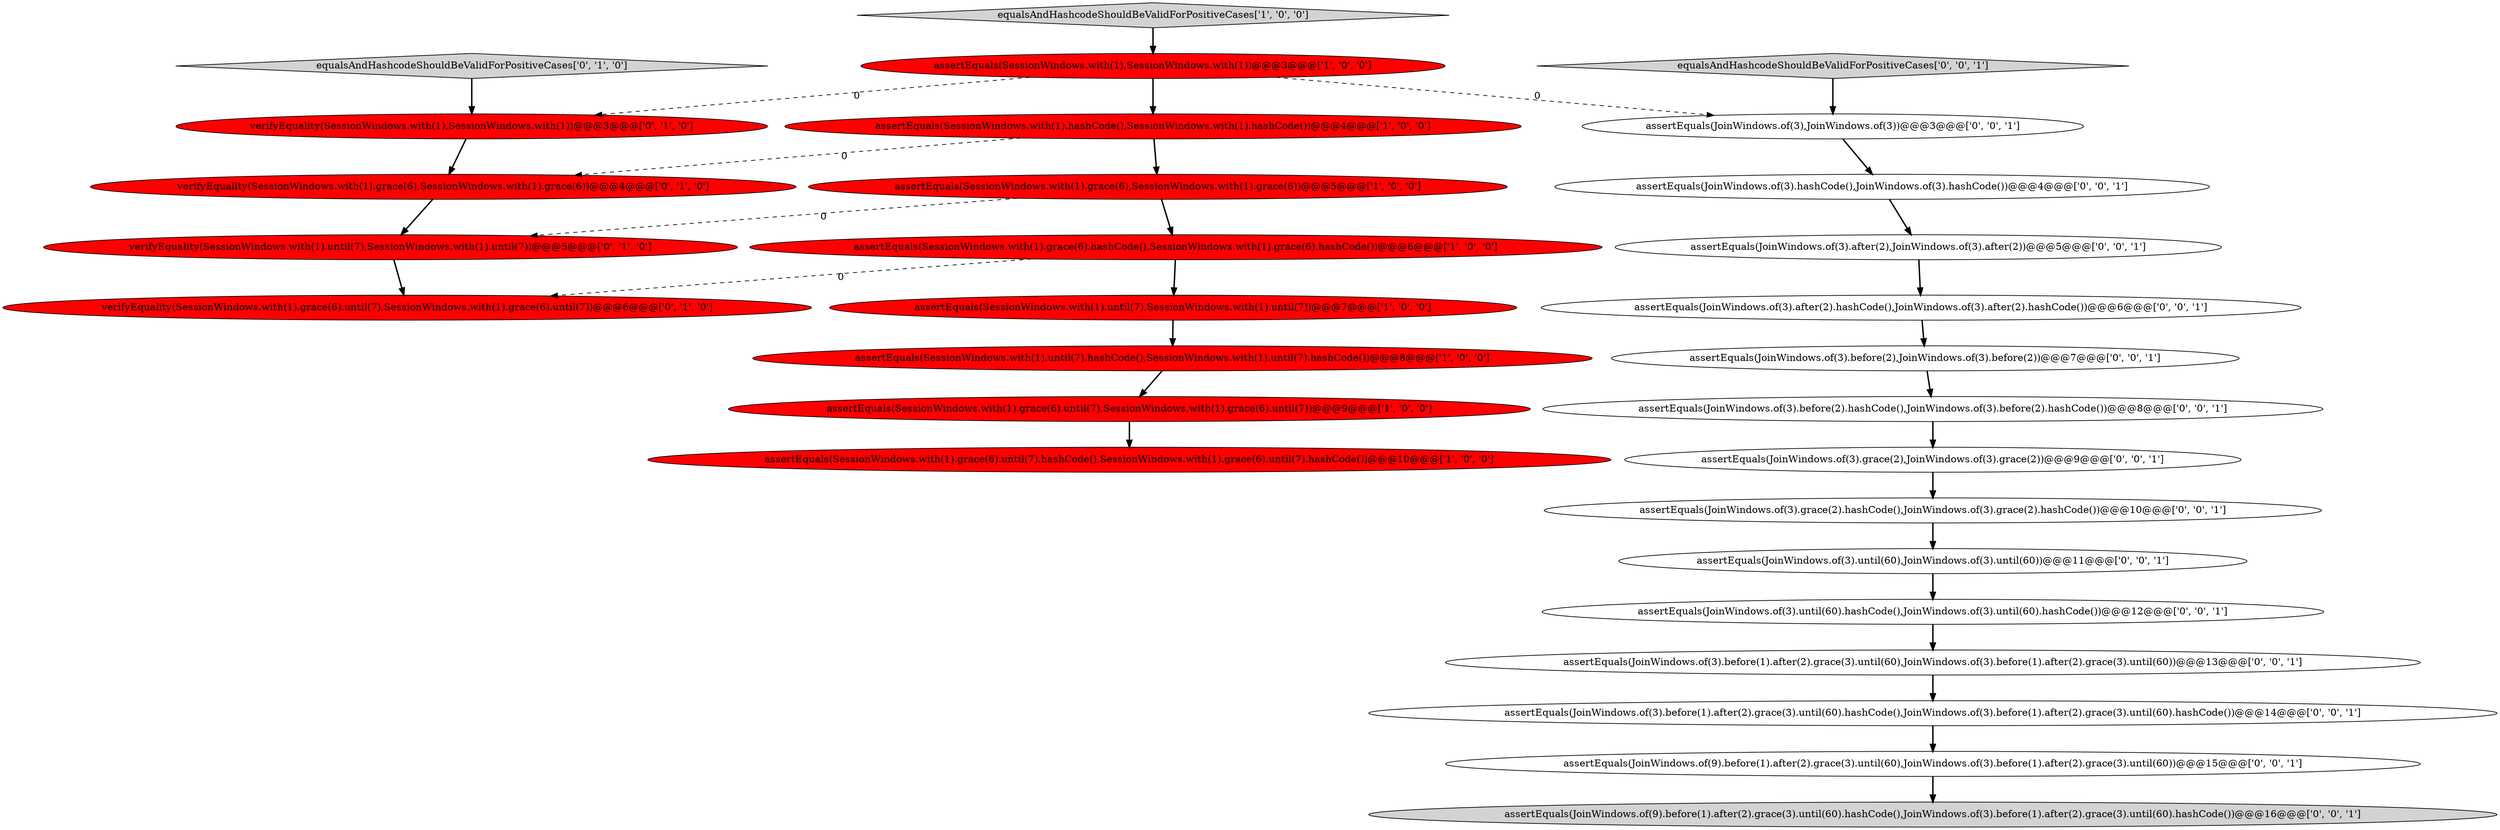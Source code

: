 digraph {
14 [style = filled, label = "assertEquals(JoinWindows.of(3).grace(2).hashCode(),JoinWindows.of(3).grace(2).hashCode())@@@10@@@['0', '0', '1']", fillcolor = white, shape = ellipse image = "AAA0AAABBB3BBB"];
23 [style = filled, label = "assertEquals(JoinWindows.of(3).before(2),JoinWindows.of(3).before(2))@@@7@@@['0', '0', '1']", fillcolor = white, shape = ellipse image = "AAA0AAABBB3BBB"];
1 [style = filled, label = "assertEquals(SessionWindows.with(1).grace(6),SessionWindows.with(1).grace(6))@@@5@@@['1', '0', '0']", fillcolor = red, shape = ellipse image = "AAA1AAABBB1BBB"];
2 [style = filled, label = "assertEquals(SessionWindows.with(1).until(7),SessionWindows.with(1).until(7))@@@7@@@['1', '0', '0']", fillcolor = red, shape = ellipse image = "AAA1AAABBB1BBB"];
0 [style = filled, label = "assertEquals(SessionWindows.with(1),SessionWindows.with(1))@@@3@@@['1', '0', '0']", fillcolor = red, shape = ellipse image = "AAA1AAABBB1BBB"];
4 [style = filled, label = "equalsAndHashcodeShouldBeValidForPositiveCases['1', '0', '0']", fillcolor = lightgray, shape = diamond image = "AAA0AAABBB1BBB"];
3 [style = filled, label = "assertEquals(SessionWindows.with(1).until(7).hashCode(),SessionWindows.with(1).until(7).hashCode())@@@8@@@['1', '0', '0']", fillcolor = red, shape = ellipse image = "AAA1AAABBB1BBB"];
22 [style = filled, label = "assertEquals(JoinWindows.of(9).before(1).after(2).grace(3).until(60),JoinWindows.of(3).before(1).after(2).grace(3).until(60))@@@15@@@['0', '0', '1']", fillcolor = white, shape = ellipse image = "AAA0AAABBB3BBB"];
7 [style = filled, label = "assertEquals(SessionWindows.with(1).hashCode(),SessionWindows.with(1).hashCode())@@@4@@@['1', '0', '0']", fillcolor = red, shape = ellipse image = "AAA1AAABBB1BBB"];
17 [style = filled, label = "assertEquals(JoinWindows.of(9).before(1).after(2).grace(3).until(60).hashCode(),JoinWindows.of(3).before(1).after(2).grace(3).until(60).hashCode())@@@16@@@['0', '0', '1']", fillcolor = lightgray, shape = ellipse image = "AAA0AAABBB3BBB"];
19 [style = filled, label = "assertEquals(JoinWindows.of(3).before(2).hashCode(),JoinWindows.of(3).before(2).hashCode())@@@8@@@['0', '0', '1']", fillcolor = white, shape = ellipse image = "AAA0AAABBB3BBB"];
21 [style = filled, label = "equalsAndHashcodeShouldBeValidForPositiveCases['0', '0', '1']", fillcolor = lightgray, shape = diamond image = "AAA0AAABBB3BBB"];
16 [style = filled, label = "assertEquals(JoinWindows.of(3).before(1).after(2).grace(3).until(60).hashCode(),JoinWindows.of(3).before(1).after(2).grace(3).until(60).hashCode())@@@14@@@['0', '0', '1']", fillcolor = white, shape = ellipse image = "AAA0AAABBB3BBB"];
10 [style = filled, label = "verifyEquality(SessionWindows.with(1).until(7),SessionWindows.with(1).until(7))@@@5@@@['0', '1', '0']", fillcolor = red, shape = ellipse image = "AAA1AAABBB2BBB"];
9 [style = filled, label = "equalsAndHashcodeShouldBeValidForPositiveCases['0', '1', '0']", fillcolor = lightgray, shape = diamond image = "AAA0AAABBB2BBB"];
6 [style = filled, label = "assertEquals(SessionWindows.with(1).grace(6).until(7).hashCode(),SessionWindows.with(1).grace(6).until(7).hashCode())@@@10@@@['1', '0', '0']", fillcolor = red, shape = ellipse image = "AAA1AAABBB1BBB"];
12 [style = filled, label = "verifyEquality(SessionWindows.with(1),SessionWindows.with(1))@@@3@@@['0', '1', '0']", fillcolor = red, shape = ellipse image = "AAA1AAABBB2BBB"];
27 [style = filled, label = "assertEquals(JoinWindows.of(3).grace(2),JoinWindows.of(3).grace(2))@@@9@@@['0', '0', '1']", fillcolor = white, shape = ellipse image = "AAA0AAABBB3BBB"];
15 [style = filled, label = "assertEquals(JoinWindows.of(3).after(2).hashCode(),JoinWindows.of(3).after(2).hashCode())@@@6@@@['0', '0', '1']", fillcolor = white, shape = ellipse image = "AAA0AAABBB3BBB"];
13 [style = filled, label = "verifyEquality(SessionWindows.with(1).grace(6).until(7),SessionWindows.with(1).grace(6).until(7))@@@6@@@['0', '1', '0']", fillcolor = red, shape = ellipse image = "AAA1AAABBB2BBB"];
28 [style = filled, label = "assertEquals(JoinWindows.of(3).until(60),JoinWindows.of(3).until(60))@@@11@@@['0', '0', '1']", fillcolor = white, shape = ellipse image = "AAA0AAABBB3BBB"];
8 [style = filled, label = "assertEquals(SessionWindows.with(1).grace(6).hashCode(),SessionWindows.with(1).grace(6).hashCode())@@@6@@@['1', '0', '0']", fillcolor = red, shape = ellipse image = "AAA1AAABBB1BBB"];
25 [style = filled, label = "assertEquals(JoinWindows.of(3).hashCode(),JoinWindows.of(3).hashCode())@@@4@@@['0', '0', '1']", fillcolor = white, shape = ellipse image = "AAA0AAABBB3BBB"];
26 [style = filled, label = "assertEquals(JoinWindows.of(3).after(2),JoinWindows.of(3).after(2))@@@5@@@['0', '0', '1']", fillcolor = white, shape = ellipse image = "AAA0AAABBB3BBB"];
11 [style = filled, label = "verifyEquality(SessionWindows.with(1).grace(6),SessionWindows.with(1).grace(6))@@@4@@@['0', '1', '0']", fillcolor = red, shape = ellipse image = "AAA1AAABBB2BBB"];
24 [style = filled, label = "assertEquals(JoinWindows.of(3),JoinWindows.of(3))@@@3@@@['0', '0', '1']", fillcolor = white, shape = ellipse image = "AAA0AAABBB3BBB"];
18 [style = filled, label = "assertEquals(JoinWindows.of(3).until(60).hashCode(),JoinWindows.of(3).until(60).hashCode())@@@12@@@['0', '0', '1']", fillcolor = white, shape = ellipse image = "AAA0AAABBB3BBB"];
20 [style = filled, label = "assertEquals(JoinWindows.of(3).before(1).after(2).grace(3).until(60),JoinWindows.of(3).before(1).after(2).grace(3).until(60))@@@13@@@['0', '0', '1']", fillcolor = white, shape = ellipse image = "AAA0AAABBB3BBB"];
5 [style = filled, label = "assertEquals(SessionWindows.with(1).grace(6).until(7),SessionWindows.with(1).grace(6).until(7))@@@9@@@['1', '0', '0']", fillcolor = red, shape = ellipse image = "AAA1AAABBB1BBB"];
15->23 [style = bold, label=""];
7->1 [style = bold, label=""];
1->8 [style = bold, label=""];
28->18 [style = bold, label=""];
27->14 [style = bold, label=""];
2->3 [style = bold, label=""];
12->11 [style = bold, label=""];
7->11 [style = dashed, label="0"];
14->28 [style = bold, label=""];
21->24 [style = bold, label=""];
1->10 [style = dashed, label="0"];
0->12 [style = dashed, label="0"];
16->22 [style = bold, label=""];
4->0 [style = bold, label=""];
8->13 [style = dashed, label="0"];
0->7 [style = bold, label=""];
18->20 [style = bold, label=""];
3->5 [style = bold, label=""];
20->16 [style = bold, label=""];
5->6 [style = bold, label=""];
8->2 [style = bold, label=""];
10->13 [style = bold, label=""];
11->10 [style = bold, label=""];
24->25 [style = bold, label=""];
23->19 [style = bold, label=""];
19->27 [style = bold, label=""];
25->26 [style = bold, label=""];
26->15 [style = bold, label=""];
22->17 [style = bold, label=""];
0->24 [style = dashed, label="0"];
9->12 [style = bold, label=""];
}
